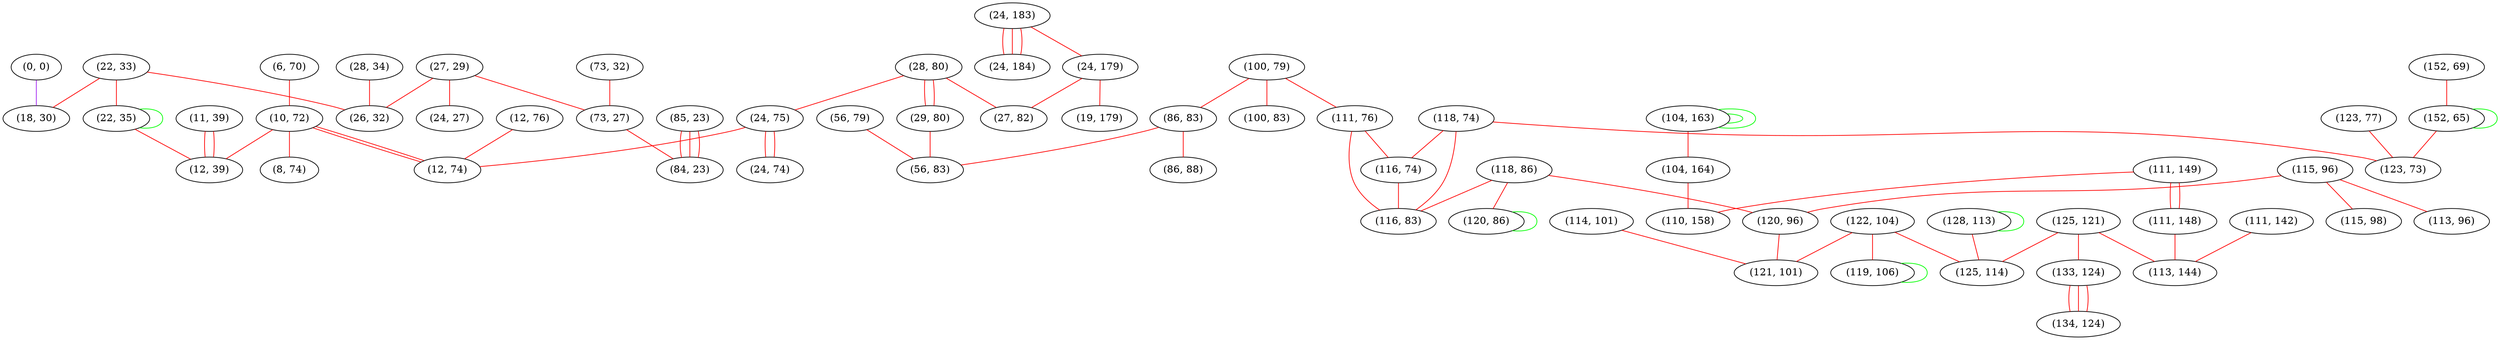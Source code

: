graph "" {
"(11, 39)";
"(73, 32)";
"(28, 80)";
"(100, 79)";
"(85, 23)";
"(86, 83)";
"(28, 34)";
"(0, 0)";
"(104, 163)";
"(24, 183)";
"(115, 96)";
"(125, 121)";
"(22, 33)";
"(18, 30)";
"(24, 75)";
"(29, 80)";
"(27, 29)";
"(24, 179)";
"(73, 27)";
"(19, 179)";
"(122, 104)";
"(26, 32)";
"(27, 82)";
"(118, 86)";
"(128, 113)";
"(56, 79)";
"(24, 184)";
"(120, 86)";
"(111, 142)";
"(114, 101)";
"(120, 96)";
"(104, 164)";
"(111, 76)";
"(111, 149)";
"(86, 88)";
"(100, 83)";
"(6, 70)";
"(121, 101)";
"(12, 76)";
"(56, 83)";
"(119, 106)";
"(115, 98)";
"(24, 27)";
"(118, 74)";
"(133, 124)";
"(113, 96)";
"(22, 35)";
"(10, 72)";
"(125, 114)";
"(110, 158)";
"(111, 148)";
"(12, 39)";
"(152, 69)";
"(8, 74)";
"(123, 77)";
"(116, 74)";
"(84, 23)";
"(116, 83)";
"(134, 124)";
"(152, 65)";
"(12, 74)";
"(113, 144)";
"(123, 73)";
"(24, 74)";
"(11, 39)" -- "(12, 39)"  [color=red, key=0, weight=1];
"(11, 39)" -- "(12, 39)"  [color=red, key=1, weight=1];
"(73, 32)" -- "(73, 27)"  [color=red, key=0, weight=1];
"(28, 80)" -- "(24, 75)"  [color=red, key=0, weight=1];
"(28, 80)" -- "(27, 82)"  [color=red, key=0, weight=1];
"(28, 80)" -- "(29, 80)"  [color=red, key=0, weight=1];
"(28, 80)" -- "(29, 80)"  [color=red, key=1, weight=1];
"(100, 79)" -- "(86, 83)"  [color=red, key=0, weight=1];
"(100, 79)" -- "(111, 76)"  [color=red, key=0, weight=1];
"(100, 79)" -- "(100, 83)"  [color=red, key=0, weight=1];
"(85, 23)" -- "(84, 23)"  [color=red, key=0, weight=1];
"(85, 23)" -- "(84, 23)"  [color=red, key=1, weight=1];
"(85, 23)" -- "(84, 23)"  [color=red, key=2, weight=1];
"(86, 83)" -- "(56, 83)"  [color=red, key=0, weight=1];
"(86, 83)" -- "(86, 88)"  [color=red, key=0, weight=1];
"(28, 34)" -- "(26, 32)"  [color=red, key=0, weight=1];
"(0, 0)" -- "(18, 30)"  [color=purple, key=0, weight=4];
"(104, 163)" -- "(104, 163)"  [color=green, key=0, weight=2];
"(104, 163)" -- "(104, 163)"  [color=green, key=1, weight=2];
"(104, 163)" -- "(104, 164)"  [color=red, key=0, weight=1];
"(24, 183)" -- "(24, 179)"  [color=red, key=0, weight=1];
"(24, 183)" -- "(24, 184)"  [color=red, key=0, weight=1];
"(24, 183)" -- "(24, 184)"  [color=red, key=1, weight=1];
"(24, 183)" -- "(24, 184)"  [color=red, key=2, weight=1];
"(115, 96)" -- "(113, 96)"  [color=red, key=0, weight=1];
"(115, 96)" -- "(120, 96)"  [color=red, key=0, weight=1];
"(115, 96)" -- "(115, 98)"  [color=red, key=0, weight=1];
"(125, 121)" -- "(113, 144)"  [color=red, key=0, weight=1];
"(125, 121)" -- "(125, 114)"  [color=red, key=0, weight=1];
"(125, 121)" -- "(133, 124)"  [color=red, key=0, weight=1];
"(22, 33)" -- "(22, 35)"  [color=red, key=0, weight=1];
"(22, 33)" -- "(26, 32)"  [color=red, key=0, weight=1];
"(22, 33)" -- "(18, 30)"  [color=red, key=0, weight=1];
"(24, 75)" -- "(12, 74)"  [color=red, key=0, weight=1];
"(24, 75)" -- "(24, 74)"  [color=red, key=0, weight=1];
"(24, 75)" -- "(24, 74)"  [color=red, key=1, weight=1];
"(29, 80)" -- "(56, 83)"  [color=red, key=0, weight=1];
"(27, 29)" -- "(26, 32)"  [color=red, key=0, weight=1];
"(27, 29)" -- "(24, 27)"  [color=red, key=0, weight=1];
"(27, 29)" -- "(73, 27)"  [color=red, key=0, weight=1];
"(24, 179)" -- "(27, 82)"  [color=red, key=0, weight=1];
"(24, 179)" -- "(19, 179)"  [color=red, key=0, weight=1];
"(73, 27)" -- "(84, 23)"  [color=red, key=0, weight=1];
"(122, 104)" -- "(121, 101)"  [color=red, key=0, weight=1];
"(122, 104)" -- "(125, 114)"  [color=red, key=0, weight=1];
"(122, 104)" -- "(119, 106)"  [color=red, key=0, weight=1];
"(118, 86)" -- "(120, 86)"  [color=red, key=0, weight=1];
"(118, 86)" -- "(120, 96)"  [color=red, key=0, weight=1];
"(118, 86)" -- "(116, 83)"  [color=red, key=0, weight=1];
"(128, 113)" -- "(128, 113)"  [color=green, key=0, weight=2];
"(128, 113)" -- "(125, 114)"  [color=red, key=0, weight=1];
"(56, 79)" -- "(56, 83)"  [color=red, key=0, weight=1];
"(120, 86)" -- "(120, 86)"  [color=green, key=0, weight=2];
"(111, 142)" -- "(113, 144)"  [color=red, key=0, weight=1];
"(114, 101)" -- "(121, 101)"  [color=red, key=0, weight=1];
"(120, 96)" -- "(121, 101)"  [color=red, key=0, weight=1];
"(104, 164)" -- "(110, 158)"  [color=red, key=0, weight=1];
"(111, 76)" -- "(116, 74)"  [color=red, key=0, weight=1];
"(111, 76)" -- "(116, 83)"  [color=red, key=0, weight=1];
"(111, 149)" -- "(111, 148)"  [color=red, key=0, weight=1];
"(111, 149)" -- "(111, 148)"  [color=red, key=1, weight=1];
"(111, 149)" -- "(110, 158)"  [color=red, key=0, weight=1];
"(6, 70)" -- "(10, 72)"  [color=red, key=0, weight=1];
"(12, 76)" -- "(12, 74)"  [color=red, key=0, weight=1];
"(119, 106)" -- "(119, 106)"  [color=green, key=0, weight=2];
"(118, 74)" -- "(116, 74)"  [color=red, key=0, weight=1];
"(118, 74)" -- "(123, 73)"  [color=red, key=0, weight=1];
"(118, 74)" -- "(116, 83)"  [color=red, key=0, weight=1];
"(133, 124)" -- "(134, 124)"  [color=red, key=0, weight=1];
"(133, 124)" -- "(134, 124)"  [color=red, key=1, weight=1];
"(133, 124)" -- "(134, 124)"  [color=red, key=2, weight=1];
"(22, 35)" -- "(22, 35)"  [color=green, key=0, weight=2];
"(22, 35)" -- "(12, 39)"  [color=red, key=0, weight=1];
"(10, 72)" -- "(12, 74)"  [color=red, key=0, weight=1];
"(10, 72)" -- "(12, 74)"  [color=red, key=1, weight=1];
"(10, 72)" -- "(12, 39)"  [color=red, key=0, weight=1];
"(10, 72)" -- "(8, 74)"  [color=red, key=0, weight=1];
"(111, 148)" -- "(113, 144)"  [color=red, key=0, weight=1];
"(152, 69)" -- "(152, 65)"  [color=red, key=0, weight=1];
"(123, 77)" -- "(123, 73)"  [color=red, key=0, weight=1];
"(116, 74)" -- "(116, 83)"  [color=red, key=0, weight=1];
"(152, 65)" -- "(152, 65)"  [color=green, key=0, weight=2];
"(152, 65)" -- "(123, 73)"  [color=red, key=0, weight=1];
}
